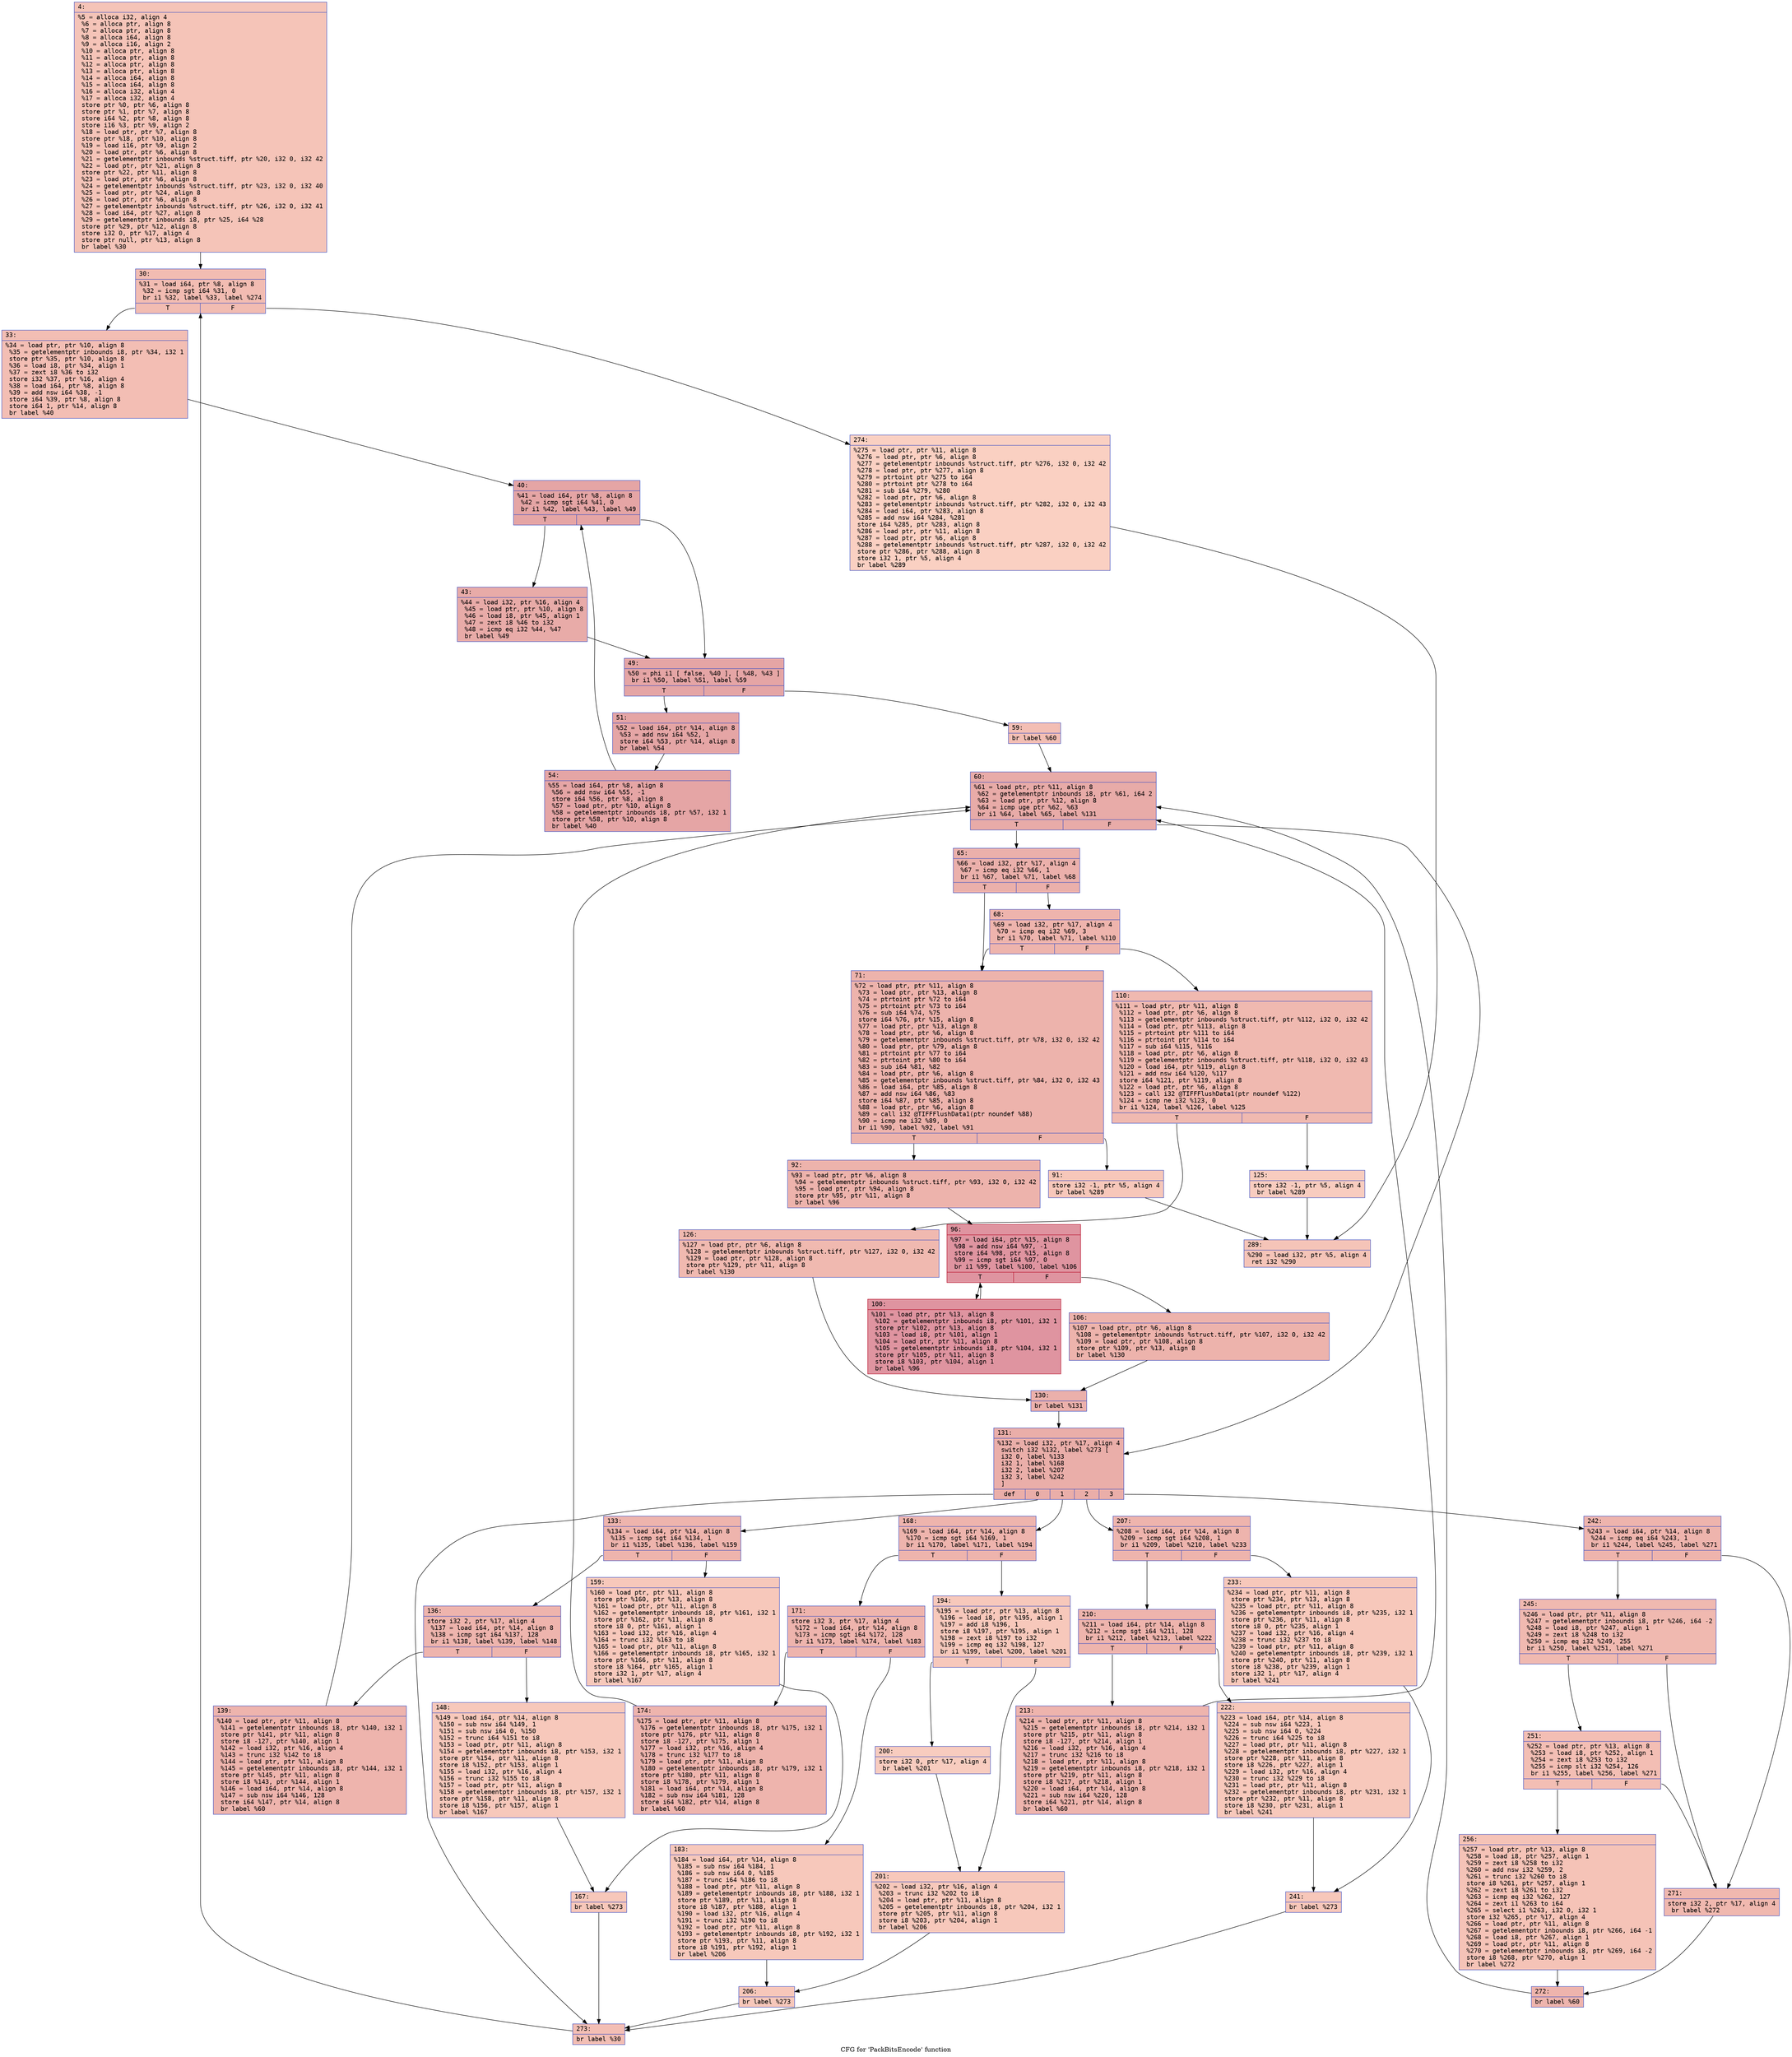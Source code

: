 digraph "CFG for 'PackBitsEncode' function" {
	label="CFG for 'PackBitsEncode' function";

	Node0x600003f727b0 [shape=record,color="#3d50c3ff", style=filled, fillcolor="#e97a5f70" fontname="Courier",label="{4:\l|  %5 = alloca i32, align 4\l  %6 = alloca ptr, align 8\l  %7 = alloca ptr, align 8\l  %8 = alloca i64, align 8\l  %9 = alloca i16, align 2\l  %10 = alloca ptr, align 8\l  %11 = alloca ptr, align 8\l  %12 = alloca ptr, align 8\l  %13 = alloca ptr, align 8\l  %14 = alloca i64, align 8\l  %15 = alloca i64, align 8\l  %16 = alloca i32, align 4\l  %17 = alloca i32, align 4\l  store ptr %0, ptr %6, align 8\l  store ptr %1, ptr %7, align 8\l  store i64 %2, ptr %8, align 8\l  store i16 %3, ptr %9, align 2\l  %18 = load ptr, ptr %7, align 8\l  store ptr %18, ptr %10, align 8\l  %19 = load i16, ptr %9, align 2\l  %20 = load ptr, ptr %6, align 8\l  %21 = getelementptr inbounds %struct.tiff, ptr %20, i32 0, i32 42\l  %22 = load ptr, ptr %21, align 8\l  store ptr %22, ptr %11, align 8\l  %23 = load ptr, ptr %6, align 8\l  %24 = getelementptr inbounds %struct.tiff, ptr %23, i32 0, i32 40\l  %25 = load ptr, ptr %24, align 8\l  %26 = load ptr, ptr %6, align 8\l  %27 = getelementptr inbounds %struct.tiff, ptr %26, i32 0, i32 41\l  %28 = load i64, ptr %27, align 8\l  %29 = getelementptr inbounds i8, ptr %25, i64 %28\l  store ptr %29, ptr %12, align 8\l  store i32 0, ptr %17, align 4\l  store ptr null, ptr %13, align 8\l  br label %30\l}"];
	Node0x600003f727b0 -> Node0x600003f72800[tooltip="4 -> 30\nProbability 100.00%" ];
	Node0x600003f72800 [shape=record,color="#3d50c3ff", style=filled, fillcolor="#e1675170" fontname="Courier",label="{30:\l|  %31 = load i64, ptr %8, align 8\l  %32 = icmp sgt i64 %31, 0\l  br i1 %32, label %33, label %274\l|{<s0>T|<s1>F}}"];
	Node0x600003f72800:s0 -> Node0x600003f72850[tooltip="30 -> 33\nProbability 96.88%" ];
	Node0x600003f72800:s1 -> Node0x600003f73750[tooltip="30 -> 274\nProbability 3.12%" ];
	Node0x600003f72850 [shape=record,color="#3d50c3ff", style=filled, fillcolor="#e36c5570" fontname="Courier",label="{33:\l|  %34 = load ptr, ptr %10, align 8\l  %35 = getelementptr inbounds i8, ptr %34, i32 1\l  store ptr %35, ptr %10, align 8\l  %36 = load i8, ptr %34, align 1\l  %37 = zext i8 %36 to i32\l  store i32 %37, ptr %16, align 4\l  %38 = load i64, ptr %8, align 8\l  %39 = add nsw i64 %38, -1\l  store i64 %39, ptr %8, align 8\l  store i64 1, ptr %14, align 8\l  br label %40\l}"];
	Node0x600003f72850 -> Node0x600003f728a0[tooltip="33 -> 40\nProbability 100.00%" ];
	Node0x600003f728a0 [shape=record,color="#3d50c3ff", style=filled, fillcolor="#c5333470" fontname="Courier",label="{40:\l|  %41 = load i64, ptr %8, align 8\l  %42 = icmp sgt i64 %41, 0\l  br i1 %42, label %43, label %49\l|{<s0>T|<s1>F}}"];
	Node0x600003f728a0:s0 -> Node0x600003f728f0[tooltip="40 -> 43\nProbability 62.50%" ];
	Node0x600003f728a0:s1 -> Node0x600003f72940[tooltip="40 -> 49\nProbability 37.50%" ];
	Node0x600003f728f0 [shape=record,color="#3d50c3ff", style=filled, fillcolor="#cc403a70" fontname="Courier",label="{43:\l|  %44 = load i32, ptr %16, align 4\l  %45 = load ptr, ptr %10, align 8\l  %46 = load i8, ptr %45, align 1\l  %47 = zext i8 %46 to i32\l  %48 = icmp eq i32 %44, %47\l  br label %49\l}"];
	Node0x600003f728f0 -> Node0x600003f72940[tooltip="43 -> 49\nProbability 100.00%" ];
	Node0x600003f72940 [shape=record,color="#3d50c3ff", style=filled, fillcolor="#c5333470" fontname="Courier",label="{49:\l|  %50 = phi i1 [ false, %40 ], [ %48, %43 ]\l  br i1 %50, label %51, label %59\l|{<s0>T|<s1>F}}"];
	Node0x600003f72940:s0 -> Node0x600003f72990[tooltip="49 -> 51\nProbability 96.88%" ];
	Node0x600003f72940:s1 -> Node0x600003f72a30[tooltip="49 -> 59\nProbability 3.12%" ];
	Node0x600003f72990 [shape=record,color="#3d50c3ff", style=filled, fillcolor="#c5333470" fontname="Courier",label="{51:\l|  %52 = load i64, ptr %14, align 8\l  %53 = add nsw i64 %52, 1\l  store i64 %53, ptr %14, align 8\l  br label %54\l}"];
	Node0x600003f72990 -> Node0x600003f729e0[tooltip="51 -> 54\nProbability 100.00%" ];
	Node0x600003f729e0 [shape=record,color="#3d50c3ff", style=filled, fillcolor="#c5333470" fontname="Courier",label="{54:\l|  %55 = load i64, ptr %8, align 8\l  %56 = add nsw i64 %55, -1\l  store i64 %56, ptr %8, align 8\l  %57 = load ptr, ptr %10, align 8\l  %58 = getelementptr inbounds i8, ptr %57, i32 1\l  store ptr %58, ptr %10, align 8\l  br label %40\l}"];
	Node0x600003f729e0 -> Node0x600003f728a0[tooltip="54 -> 40\nProbability 100.00%" ];
	Node0x600003f72a30 [shape=record,color="#3d50c3ff", style=filled, fillcolor="#e36c5570" fontname="Courier",label="{59:\l|  br label %60\l}"];
	Node0x600003f72a30 -> Node0x600003f72a80[tooltip="59 -> 60\nProbability 100.00%" ];
	Node0x600003f72a80 [shape=record,color="#3d50c3ff", style=filled, fillcolor="#cc403a70" fontname="Courier",label="{60:\l|  %61 = load ptr, ptr %11, align 8\l  %62 = getelementptr inbounds i8, ptr %61, i64 2\l  %63 = load ptr, ptr %12, align 8\l  %64 = icmp uge ptr %62, %63\l  br i1 %64, label %65, label %131\l|{<s0>T|<s1>F}}"];
	Node0x600003f72a80:s0 -> Node0x600003f72ad0[tooltip="60 -> 65\nProbability 50.00%" ];
	Node0x600003f72a80:s1 -> Node0x600003f72e90[tooltip="60 -> 131\nProbability 50.00%" ];
	Node0x600003f72ad0 [shape=record,color="#3d50c3ff", style=filled, fillcolor="#d24b4070" fontname="Courier",label="{65:\l|  %66 = load i32, ptr %17, align 4\l  %67 = icmp eq i32 %66, 1\l  br i1 %67, label %71, label %68\l|{<s0>T|<s1>F}}"];
	Node0x600003f72ad0:s0 -> Node0x600003f72b70[tooltip="65 -> 71\nProbability 50.00%" ];
	Node0x600003f72ad0:s1 -> Node0x600003f72b20[tooltip="65 -> 68\nProbability 50.00%" ];
	Node0x600003f72b20 [shape=record,color="#3d50c3ff", style=filled, fillcolor="#d8564670" fontname="Courier",label="{68:\l|  %69 = load i32, ptr %17, align 4\l  %70 = icmp eq i32 %69, 3\l  br i1 %70, label %71, label %110\l|{<s0>T|<s1>F}}"];
	Node0x600003f72b20:s0 -> Node0x600003f72b70[tooltip="68 -> 71\nProbability 50.00%" ];
	Node0x600003f72b20:s1 -> Node0x600003f72d50[tooltip="68 -> 110\nProbability 50.00%" ];
	Node0x600003f72b70 [shape=record,color="#3d50c3ff", style=filled, fillcolor="#d6524470" fontname="Courier",label="{71:\l|  %72 = load ptr, ptr %11, align 8\l  %73 = load ptr, ptr %13, align 8\l  %74 = ptrtoint ptr %72 to i64\l  %75 = ptrtoint ptr %73 to i64\l  %76 = sub i64 %74, %75\l  store i64 %76, ptr %15, align 8\l  %77 = load ptr, ptr %13, align 8\l  %78 = load ptr, ptr %6, align 8\l  %79 = getelementptr inbounds %struct.tiff, ptr %78, i32 0, i32 42\l  %80 = load ptr, ptr %79, align 8\l  %81 = ptrtoint ptr %77 to i64\l  %82 = ptrtoint ptr %80 to i64\l  %83 = sub i64 %81, %82\l  %84 = load ptr, ptr %6, align 8\l  %85 = getelementptr inbounds %struct.tiff, ptr %84, i32 0, i32 43\l  %86 = load i64, ptr %85, align 8\l  %87 = add nsw i64 %86, %83\l  store i64 %87, ptr %85, align 8\l  %88 = load ptr, ptr %6, align 8\l  %89 = call i32 @TIFFFlushData1(ptr noundef %88)\l  %90 = icmp ne i32 %89, 0\l  br i1 %90, label %92, label %91\l|{<s0>T|<s1>F}}"];
	Node0x600003f72b70:s0 -> Node0x600003f72c10[tooltip="71 -> 92\nProbability 96.88%" ];
	Node0x600003f72b70:s1 -> Node0x600003f72bc0[tooltip="71 -> 91\nProbability 3.12%" ];
	Node0x600003f72bc0 [shape=record,color="#3d50c3ff", style=filled, fillcolor="#ec7f6370" fontname="Courier",label="{91:\l|  store i32 -1, ptr %5, align 4\l  br label %289\l}"];
	Node0x600003f72bc0 -> Node0x600003f737a0[tooltip="91 -> 289\nProbability 100.00%" ];
	Node0x600003f72c10 [shape=record,color="#3d50c3ff", style=filled, fillcolor="#d6524470" fontname="Courier",label="{92:\l|  %93 = load ptr, ptr %6, align 8\l  %94 = getelementptr inbounds %struct.tiff, ptr %93, i32 0, i32 42\l  %95 = load ptr, ptr %94, align 8\l  store ptr %95, ptr %11, align 8\l  br label %96\l}"];
	Node0x600003f72c10 -> Node0x600003f72c60[tooltip="92 -> 96\nProbability 100.00%" ];
	Node0x600003f72c60 [shape=record,color="#b70d28ff", style=filled, fillcolor="#b70d2870" fontname="Courier",label="{96:\l|  %97 = load i64, ptr %15, align 8\l  %98 = add nsw i64 %97, -1\l  store i64 %98, ptr %15, align 8\l  %99 = icmp sgt i64 %97, 0\l  br i1 %99, label %100, label %106\l|{<s0>T|<s1>F}}"];
	Node0x600003f72c60:s0 -> Node0x600003f72cb0[tooltip="96 -> 100\nProbability 96.88%" ];
	Node0x600003f72c60:s1 -> Node0x600003f72d00[tooltip="96 -> 106\nProbability 3.12%" ];
	Node0x600003f72cb0 [shape=record,color="#b70d28ff", style=filled, fillcolor="#b70d2870" fontname="Courier",label="{100:\l|  %101 = load ptr, ptr %13, align 8\l  %102 = getelementptr inbounds i8, ptr %101, i32 1\l  store ptr %102, ptr %13, align 8\l  %103 = load i8, ptr %101, align 1\l  %104 = load ptr, ptr %11, align 8\l  %105 = getelementptr inbounds i8, ptr %104, i32 1\l  store ptr %105, ptr %11, align 8\l  store i8 %103, ptr %104, align 1\l  br label %96\l}"];
	Node0x600003f72cb0 -> Node0x600003f72c60[tooltip="100 -> 96\nProbability 100.00%" ];
	Node0x600003f72d00 [shape=record,color="#3d50c3ff", style=filled, fillcolor="#d6524470" fontname="Courier",label="{106:\l|  %107 = load ptr, ptr %6, align 8\l  %108 = getelementptr inbounds %struct.tiff, ptr %107, i32 0, i32 42\l  %109 = load ptr, ptr %108, align 8\l  store ptr %109, ptr %13, align 8\l  br label %130\l}"];
	Node0x600003f72d00 -> Node0x600003f72e40[tooltip="106 -> 130\nProbability 100.00%" ];
	Node0x600003f72d50 [shape=record,color="#3d50c3ff", style=filled, fillcolor="#de614d70" fontname="Courier",label="{110:\l|  %111 = load ptr, ptr %11, align 8\l  %112 = load ptr, ptr %6, align 8\l  %113 = getelementptr inbounds %struct.tiff, ptr %112, i32 0, i32 42\l  %114 = load ptr, ptr %113, align 8\l  %115 = ptrtoint ptr %111 to i64\l  %116 = ptrtoint ptr %114 to i64\l  %117 = sub i64 %115, %116\l  %118 = load ptr, ptr %6, align 8\l  %119 = getelementptr inbounds %struct.tiff, ptr %118, i32 0, i32 43\l  %120 = load i64, ptr %119, align 8\l  %121 = add nsw i64 %120, %117\l  store i64 %121, ptr %119, align 8\l  %122 = load ptr, ptr %6, align 8\l  %123 = call i32 @TIFFFlushData1(ptr noundef %122)\l  %124 = icmp ne i32 %123, 0\l  br i1 %124, label %126, label %125\l|{<s0>T|<s1>F}}"];
	Node0x600003f72d50:s0 -> Node0x600003f72df0[tooltip="110 -> 126\nProbability 96.88%" ];
	Node0x600003f72d50:s1 -> Node0x600003f72da0[tooltip="110 -> 125\nProbability 3.12%" ];
	Node0x600003f72da0 [shape=record,color="#3d50c3ff", style=filled, fillcolor="#f08b6e70" fontname="Courier",label="{125:\l|  store i32 -1, ptr %5, align 4\l  br label %289\l}"];
	Node0x600003f72da0 -> Node0x600003f737a0[tooltip="125 -> 289\nProbability 100.00%" ];
	Node0x600003f72df0 [shape=record,color="#3d50c3ff", style=filled, fillcolor="#de614d70" fontname="Courier",label="{126:\l|  %127 = load ptr, ptr %6, align 8\l  %128 = getelementptr inbounds %struct.tiff, ptr %127, i32 0, i32 42\l  %129 = load ptr, ptr %128, align 8\l  store ptr %129, ptr %11, align 8\l  br label %130\l}"];
	Node0x600003f72df0 -> Node0x600003f72e40[tooltip="126 -> 130\nProbability 100.00%" ];
	Node0x600003f72e40 [shape=record,color="#3d50c3ff", style=filled, fillcolor="#d24b4070" fontname="Courier",label="{130:\l|  br label %131\l}"];
	Node0x600003f72e40 -> Node0x600003f72e90[tooltip="130 -> 131\nProbability 100.00%" ];
	Node0x600003f72e90 [shape=record,color="#3d50c3ff", style=filled, fillcolor="#d0473d70" fontname="Courier",label="{131:\l|  %132 = load i32, ptr %17, align 4\l  switch i32 %132, label %273 [\l    i32 0, label %133\l    i32 1, label %168\l    i32 2, label %207\l    i32 3, label %242\l  ]\l|{<s0>def|<s1>0|<s2>1|<s3>2|<s4>3}}"];
	Node0x600003f72e90:s0 -> Node0x600003f73700[tooltip="131 -> 273\nProbability 0.80%" ];
	Node0x600003f72e90:s1 -> Node0x600003f72ee0[tooltip="131 -> 133\nProbability 24.80%" ];
	Node0x600003f72e90:s2 -> Node0x600003f730c0[tooltip="131 -> 168\nProbability 24.80%" ];
	Node0x600003f72e90:s3 -> Node0x600003f73340[tooltip="131 -> 207\nProbability 24.80%" ];
	Node0x600003f72e90:s4 -> Node0x600003f73520[tooltip="131 -> 242\nProbability 24.80%" ];
	Node0x600003f72ee0 [shape=record,color="#3d50c3ff", style=filled, fillcolor="#d8564670" fontname="Courier",label="{133:\l|  %134 = load i64, ptr %14, align 8\l  %135 = icmp sgt i64 %134, 1\l  br i1 %135, label %136, label %159\l|{<s0>T|<s1>F}}"];
	Node0x600003f72ee0:s0 -> Node0x600003f72f30[tooltip="133 -> 136\nProbability 96.88%" ];
	Node0x600003f72ee0:s1 -> Node0x600003f73020[tooltip="133 -> 159\nProbability 3.12%" ];
	Node0x600003f72f30 [shape=record,color="#3d50c3ff", style=filled, fillcolor="#d8564670" fontname="Courier",label="{136:\l|  store i32 2, ptr %17, align 4\l  %137 = load i64, ptr %14, align 8\l  %138 = icmp sgt i64 %137, 128\l  br i1 %138, label %139, label %148\l|{<s0>T|<s1>F}}"];
	Node0x600003f72f30:s0 -> Node0x600003f72f80[tooltip="136 -> 139\nProbability 96.88%" ];
	Node0x600003f72f30:s1 -> Node0x600003f72fd0[tooltip="136 -> 148\nProbability 3.12%" ];
	Node0x600003f72f80 [shape=record,color="#3d50c3ff", style=filled, fillcolor="#d8564670" fontname="Courier",label="{139:\l|  %140 = load ptr, ptr %11, align 8\l  %141 = getelementptr inbounds i8, ptr %140, i32 1\l  store ptr %141, ptr %11, align 8\l  store i8 -127, ptr %140, align 1\l  %142 = load i32, ptr %16, align 4\l  %143 = trunc i32 %142 to i8\l  %144 = load ptr, ptr %11, align 8\l  %145 = getelementptr inbounds i8, ptr %144, i32 1\l  store ptr %145, ptr %11, align 8\l  store i8 %143, ptr %144, align 1\l  %146 = load i64, ptr %14, align 8\l  %147 = sub nsw i64 %146, 128\l  store i64 %147, ptr %14, align 8\l  br label %60\l}"];
	Node0x600003f72f80 -> Node0x600003f72a80[tooltip="139 -> 60\nProbability 100.00%" ];
	Node0x600003f72fd0 [shape=record,color="#3d50c3ff", style=filled, fillcolor="#ed836670" fontname="Courier",label="{148:\l|  %149 = load i64, ptr %14, align 8\l  %150 = sub nsw i64 %149, 1\l  %151 = sub nsw i64 0, %150\l  %152 = trunc i64 %151 to i8\l  %153 = load ptr, ptr %11, align 8\l  %154 = getelementptr inbounds i8, ptr %153, i32 1\l  store ptr %154, ptr %11, align 8\l  store i8 %152, ptr %153, align 1\l  %155 = load i32, ptr %16, align 4\l  %156 = trunc i32 %155 to i8\l  %157 = load ptr, ptr %11, align 8\l  %158 = getelementptr inbounds i8, ptr %157, i32 1\l  store ptr %158, ptr %11, align 8\l  store i8 %156, ptr %157, align 1\l  br label %167\l}"];
	Node0x600003f72fd0 -> Node0x600003f73070[tooltip="148 -> 167\nProbability 100.00%" ];
	Node0x600003f73020 [shape=record,color="#3d50c3ff", style=filled, fillcolor="#ed836670" fontname="Courier",label="{159:\l|  %160 = load ptr, ptr %11, align 8\l  store ptr %160, ptr %13, align 8\l  %161 = load ptr, ptr %11, align 8\l  %162 = getelementptr inbounds i8, ptr %161, i32 1\l  store ptr %162, ptr %11, align 8\l  store i8 0, ptr %161, align 1\l  %163 = load i32, ptr %16, align 4\l  %164 = trunc i32 %163 to i8\l  %165 = load ptr, ptr %11, align 8\l  %166 = getelementptr inbounds i8, ptr %165, i32 1\l  store ptr %166, ptr %11, align 8\l  store i8 %164, ptr %165, align 1\l  store i32 1, ptr %17, align 4\l  br label %167\l}"];
	Node0x600003f73020 -> Node0x600003f73070[tooltip="159 -> 167\nProbability 100.00%" ];
	Node0x600003f73070 [shape=record,color="#3d50c3ff", style=filled, fillcolor="#ec7f6370" fontname="Courier",label="{167:\l|  br label %273\l}"];
	Node0x600003f73070 -> Node0x600003f73700[tooltip="167 -> 273\nProbability 100.00%" ];
	Node0x600003f730c0 [shape=record,color="#3d50c3ff", style=filled, fillcolor="#d8564670" fontname="Courier",label="{168:\l|  %169 = load i64, ptr %14, align 8\l  %170 = icmp sgt i64 %169, 1\l  br i1 %170, label %171, label %194\l|{<s0>T|<s1>F}}"];
	Node0x600003f730c0:s0 -> Node0x600003f73110[tooltip="168 -> 171\nProbability 96.88%" ];
	Node0x600003f730c0:s1 -> Node0x600003f73200[tooltip="168 -> 194\nProbability 3.12%" ];
	Node0x600003f73110 [shape=record,color="#3d50c3ff", style=filled, fillcolor="#d8564670" fontname="Courier",label="{171:\l|  store i32 3, ptr %17, align 4\l  %172 = load i64, ptr %14, align 8\l  %173 = icmp sgt i64 %172, 128\l  br i1 %173, label %174, label %183\l|{<s0>T|<s1>F}}"];
	Node0x600003f73110:s0 -> Node0x600003f73160[tooltip="171 -> 174\nProbability 96.88%" ];
	Node0x600003f73110:s1 -> Node0x600003f731b0[tooltip="171 -> 183\nProbability 3.12%" ];
	Node0x600003f73160 [shape=record,color="#3d50c3ff", style=filled, fillcolor="#d8564670" fontname="Courier",label="{174:\l|  %175 = load ptr, ptr %11, align 8\l  %176 = getelementptr inbounds i8, ptr %175, i32 1\l  store ptr %176, ptr %11, align 8\l  store i8 -127, ptr %175, align 1\l  %177 = load i32, ptr %16, align 4\l  %178 = trunc i32 %177 to i8\l  %179 = load ptr, ptr %11, align 8\l  %180 = getelementptr inbounds i8, ptr %179, i32 1\l  store ptr %180, ptr %11, align 8\l  store i8 %178, ptr %179, align 1\l  %181 = load i64, ptr %14, align 8\l  %182 = sub nsw i64 %181, 128\l  store i64 %182, ptr %14, align 8\l  br label %60\l}"];
	Node0x600003f73160 -> Node0x600003f72a80[tooltip="174 -> 60\nProbability 100.00%" ];
	Node0x600003f731b0 [shape=record,color="#3d50c3ff", style=filled, fillcolor="#ed836670" fontname="Courier",label="{183:\l|  %184 = load i64, ptr %14, align 8\l  %185 = sub nsw i64 %184, 1\l  %186 = sub nsw i64 0, %185\l  %187 = trunc i64 %186 to i8\l  %188 = load ptr, ptr %11, align 8\l  %189 = getelementptr inbounds i8, ptr %188, i32 1\l  store ptr %189, ptr %11, align 8\l  store i8 %187, ptr %188, align 1\l  %190 = load i32, ptr %16, align 4\l  %191 = trunc i32 %190 to i8\l  %192 = load ptr, ptr %11, align 8\l  %193 = getelementptr inbounds i8, ptr %192, i32 1\l  store ptr %193, ptr %11, align 8\l  store i8 %191, ptr %192, align 1\l  br label %206\l}"];
	Node0x600003f731b0 -> Node0x600003f732f0[tooltip="183 -> 206\nProbability 100.00%" ];
	Node0x600003f73200 [shape=record,color="#3d50c3ff", style=filled, fillcolor="#ed836670" fontname="Courier",label="{194:\l|  %195 = load ptr, ptr %13, align 8\l  %196 = load i8, ptr %195, align 1\l  %197 = add i8 %196, 1\l  store i8 %197, ptr %195, align 1\l  %198 = zext i8 %197 to i32\l  %199 = icmp eq i32 %198, 127\l  br i1 %199, label %200, label %201\l|{<s0>T|<s1>F}}"];
	Node0x600003f73200:s0 -> Node0x600003f73250[tooltip="194 -> 200\nProbability 50.00%" ];
	Node0x600003f73200:s1 -> Node0x600003f732a0[tooltip="194 -> 201\nProbability 50.00%" ];
	Node0x600003f73250 [shape=record,color="#3d50c3ff", style=filled, fillcolor="#f08b6e70" fontname="Courier",label="{200:\l|  store i32 0, ptr %17, align 4\l  br label %201\l}"];
	Node0x600003f73250 -> Node0x600003f732a0[tooltip="200 -> 201\nProbability 100.00%" ];
	Node0x600003f732a0 [shape=record,color="#3d50c3ff", style=filled, fillcolor="#ed836670" fontname="Courier",label="{201:\l|  %202 = load i32, ptr %16, align 4\l  %203 = trunc i32 %202 to i8\l  %204 = load ptr, ptr %11, align 8\l  %205 = getelementptr inbounds i8, ptr %204, i32 1\l  store ptr %205, ptr %11, align 8\l  store i8 %203, ptr %204, align 1\l  br label %206\l}"];
	Node0x600003f732a0 -> Node0x600003f732f0[tooltip="201 -> 206\nProbability 100.00%" ];
	Node0x600003f732f0 [shape=record,color="#3d50c3ff", style=filled, fillcolor="#ec7f6370" fontname="Courier",label="{206:\l|  br label %273\l}"];
	Node0x600003f732f0 -> Node0x600003f73700[tooltip="206 -> 273\nProbability 100.00%" ];
	Node0x600003f73340 [shape=record,color="#3d50c3ff", style=filled, fillcolor="#d8564670" fontname="Courier",label="{207:\l|  %208 = load i64, ptr %14, align 8\l  %209 = icmp sgt i64 %208, 1\l  br i1 %209, label %210, label %233\l|{<s0>T|<s1>F}}"];
	Node0x600003f73340:s0 -> Node0x600003f73390[tooltip="207 -> 210\nProbability 96.88%" ];
	Node0x600003f73340:s1 -> Node0x600003f73480[tooltip="207 -> 233\nProbability 3.12%" ];
	Node0x600003f73390 [shape=record,color="#3d50c3ff", style=filled, fillcolor="#d8564670" fontname="Courier",label="{210:\l|  %211 = load i64, ptr %14, align 8\l  %212 = icmp sgt i64 %211, 128\l  br i1 %212, label %213, label %222\l|{<s0>T|<s1>F}}"];
	Node0x600003f73390:s0 -> Node0x600003f733e0[tooltip="210 -> 213\nProbability 96.88%" ];
	Node0x600003f73390:s1 -> Node0x600003f73430[tooltip="210 -> 222\nProbability 3.12%" ];
	Node0x600003f733e0 [shape=record,color="#3d50c3ff", style=filled, fillcolor="#d8564670" fontname="Courier",label="{213:\l|  %214 = load ptr, ptr %11, align 8\l  %215 = getelementptr inbounds i8, ptr %214, i32 1\l  store ptr %215, ptr %11, align 8\l  store i8 -127, ptr %214, align 1\l  %216 = load i32, ptr %16, align 4\l  %217 = trunc i32 %216 to i8\l  %218 = load ptr, ptr %11, align 8\l  %219 = getelementptr inbounds i8, ptr %218, i32 1\l  store ptr %219, ptr %11, align 8\l  store i8 %217, ptr %218, align 1\l  %220 = load i64, ptr %14, align 8\l  %221 = sub nsw i64 %220, 128\l  store i64 %221, ptr %14, align 8\l  br label %60\l}"];
	Node0x600003f733e0 -> Node0x600003f72a80[tooltip="213 -> 60\nProbability 100.00%" ];
	Node0x600003f73430 [shape=record,color="#3d50c3ff", style=filled, fillcolor="#ed836670" fontname="Courier",label="{222:\l|  %223 = load i64, ptr %14, align 8\l  %224 = sub nsw i64 %223, 1\l  %225 = sub nsw i64 0, %224\l  %226 = trunc i64 %225 to i8\l  %227 = load ptr, ptr %11, align 8\l  %228 = getelementptr inbounds i8, ptr %227, i32 1\l  store ptr %228, ptr %11, align 8\l  store i8 %226, ptr %227, align 1\l  %229 = load i32, ptr %16, align 4\l  %230 = trunc i32 %229 to i8\l  %231 = load ptr, ptr %11, align 8\l  %232 = getelementptr inbounds i8, ptr %231, i32 1\l  store ptr %232, ptr %11, align 8\l  store i8 %230, ptr %231, align 1\l  br label %241\l}"];
	Node0x600003f73430 -> Node0x600003f734d0[tooltip="222 -> 241\nProbability 100.00%" ];
	Node0x600003f73480 [shape=record,color="#3d50c3ff", style=filled, fillcolor="#ed836670" fontname="Courier",label="{233:\l|  %234 = load ptr, ptr %11, align 8\l  store ptr %234, ptr %13, align 8\l  %235 = load ptr, ptr %11, align 8\l  %236 = getelementptr inbounds i8, ptr %235, i32 1\l  store ptr %236, ptr %11, align 8\l  store i8 0, ptr %235, align 1\l  %237 = load i32, ptr %16, align 4\l  %238 = trunc i32 %237 to i8\l  %239 = load ptr, ptr %11, align 8\l  %240 = getelementptr inbounds i8, ptr %239, i32 1\l  store ptr %240, ptr %11, align 8\l  store i8 %238, ptr %239, align 1\l  store i32 1, ptr %17, align 4\l  br label %241\l}"];
	Node0x600003f73480 -> Node0x600003f734d0[tooltip="233 -> 241\nProbability 100.00%" ];
	Node0x600003f734d0 [shape=record,color="#3d50c3ff", style=filled, fillcolor="#ec7f6370" fontname="Courier",label="{241:\l|  br label %273\l}"];
	Node0x600003f734d0 -> Node0x600003f73700[tooltip="241 -> 273\nProbability 100.00%" ];
	Node0x600003f73520 [shape=record,color="#3d50c3ff", style=filled, fillcolor="#d8564670" fontname="Courier",label="{242:\l|  %243 = load i64, ptr %14, align 8\l  %244 = icmp eq i64 %243, 1\l  br i1 %244, label %245, label %271\l|{<s0>T|<s1>F}}"];
	Node0x600003f73520:s0 -> Node0x600003f73570[tooltip="242 -> 245\nProbability 50.00%" ];
	Node0x600003f73520:s1 -> Node0x600003f73660[tooltip="242 -> 271\nProbability 50.00%" ];
	Node0x600003f73570 [shape=record,color="#3d50c3ff", style=filled, fillcolor="#de614d70" fontname="Courier",label="{245:\l|  %246 = load ptr, ptr %11, align 8\l  %247 = getelementptr inbounds i8, ptr %246, i64 -2\l  %248 = load i8, ptr %247, align 1\l  %249 = zext i8 %248 to i32\l  %250 = icmp eq i32 %249, 255\l  br i1 %250, label %251, label %271\l|{<s0>T|<s1>F}}"];
	Node0x600003f73570:s0 -> Node0x600003f735c0[tooltip="245 -> 251\nProbability 50.00%" ];
	Node0x600003f73570:s1 -> Node0x600003f73660[tooltip="245 -> 271\nProbability 50.00%" ];
	Node0x600003f735c0 [shape=record,color="#3d50c3ff", style=filled, fillcolor="#e36c5570" fontname="Courier",label="{251:\l|  %252 = load ptr, ptr %13, align 8\l  %253 = load i8, ptr %252, align 1\l  %254 = zext i8 %253 to i32\l  %255 = icmp slt i32 %254, 126\l  br i1 %255, label %256, label %271\l|{<s0>T|<s1>F}}"];
	Node0x600003f735c0:s0 -> Node0x600003f73610[tooltip="251 -> 256\nProbability 50.00%" ];
	Node0x600003f735c0:s1 -> Node0x600003f73660[tooltip="251 -> 271\nProbability 50.00%" ];
	Node0x600003f73610 [shape=record,color="#3d50c3ff", style=filled, fillcolor="#e8765c70" fontname="Courier",label="{256:\l|  %257 = load ptr, ptr %13, align 8\l  %258 = load i8, ptr %257, align 1\l  %259 = zext i8 %258 to i32\l  %260 = add nsw i32 %259, 2\l  %261 = trunc i32 %260 to i8\l  store i8 %261, ptr %257, align 1\l  %262 = zext i8 %261 to i32\l  %263 = icmp eq i32 %262, 127\l  %264 = zext i1 %263 to i64\l  %265 = select i1 %263, i32 0, i32 1\l  store i32 %265, ptr %17, align 4\l  %266 = load ptr, ptr %11, align 8\l  %267 = getelementptr inbounds i8, ptr %266, i64 -1\l  %268 = load i8, ptr %267, align 1\l  %269 = load ptr, ptr %11, align 8\l  %270 = getelementptr inbounds i8, ptr %269, i64 -2\l  store i8 %268, ptr %270, align 1\l  br label %272\l}"];
	Node0x600003f73610 -> Node0x600003f736b0[tooltip="256 -> 272\nProbability 100.00%" ];
	Node0x600003f73660 [shape=record,color="#3d50c3ff", style=filled, fillcolor="#dc5d4a70" fontname="Courier",label="{271:\l|  store i32 2, ptr %17, align 4\l  br label %272\l}"];
	Node0x600003f73660 -> Node0x600003f736b0[tooltip="271 -> 272\nProbability 100.00%" ];
	Node0x600003f736b0 [shape=record,color="#3d50c3ff", style=filled, fillcolor="#d8564670" fontname="Courier",label="{272:\l|  br label %60\l}"];
	Node0x600003f736b0 -> Node0x600003f72a80[tooltip="272 -> 60\nProbability 100.00%" ];
	Node0x600003f73700 [shape=record,color="#3d50c3ff", style=filled, fillcolor="#e36c5570" fontname="Courier",label="{273:\l|  br label %30\l}"];
	Node0x600003f73700 -> Node0x600003f72800[tooltip="273 -> 30\nProbability 100.00%" ];
	Node0x600003f73750 [shape=record,color="#3d50c3ff", style=filled, fillcolor="#f3947570" fontname="Courier",label="{274:\l|  %275 = load ptr, ptr %11, align 8\l  %276 = load ptr, ptr %6, align 8\l  %277 = getelementptr inbounds %struct.tiff, ptr %276, i32 0, i32 42\l  %278 = load ptr, ptr %277, align 8\l  %279 = ptrtoint ptr %275 to i64\l  %280 = ptrtoint ptr %278 to i64\l  %281 = sub i64 %279, %280\l  %282 = load ptr, ptr %6, align 8\l  %283 = getelementptr inbounds %struct.tiff, ptr %282, i32 0, i32 43\l  %284 = load i64, ptr %283, align 8\l  %285 = add nsw i64 %284, %281\l  store i64 %285, ptr %283, align 8\l  %286 = load ptr, ptr %11, align 8\l  %287 = load ptr, ptr %6, align 8\l  %288 = getelementptr inbounds %struct.tiff, ptr %287, i32 0, i32 42\l  store ptr %286, ptr %288, align 8\l  store i32 1, ptr %5, align 4\l  br label %289\l}"];
	Node0x600003f73750 -> Node0x600003f737a0[tooltip="274 -> 289\nProbability 100.00%" ];
	Node0x600003f737a0 [shape=record,color="#3d50c3ff", style=filled, fillcolor="#e97a5f70" fontname="Courier",label="{289:\l|  %290 = load i32, ptr %5, align 4\l  ret i32 %290\l}"];
}

